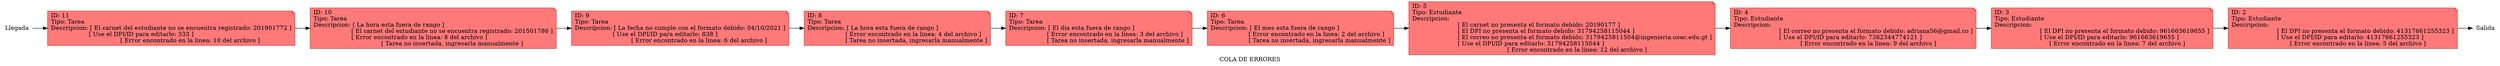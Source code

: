 digraph Errores {
 rankdir=LR;
 label="COLA DE ERRORES";
  node [shape = note, color="#c0392b", style=filled, fillcolor="#ff7979"];
N0[label="ID: 2 \lTipo: Estudiante \lDescripcion: \l			[ El DPI no presenta el formato debido: 41317661255323 ]\l			[ Use el DPI/ID para editarlo: 41317661255323 ]\l		[ Error encontrado en la linea: 5 del archivo ]"];
N1[label="ID: 3 \lTipo: Estudiante \lDescripcion: \l			[ El DPI no presenta el formato debido: 961663619655 ]\l			[ Use el DPI/ID para editarlo: 961663619655 ]\l		[ Error encontrado en la linea: 7 del archivo ]"];
N2[label="ID: 4 \lTipo: Estudiante \lDescripcion: \l			[ El correo no presenta el formato debido: adriana56@gmail.co ]\l			[ Use el DPI/ID para editarlo: 7382344774121 ]\l		[ Error encontrado en la linea: 9 del archivo ]"];
N3[label="ID: 5 \lTipo: Estudiante \lDescripcion: \l			[ El carnet no presenta el formato debido: 20190177 ]\l			[ El DPI no presenta el formato debido: 31794258115044 ]\l			[ El correo no presenta el formato debido: 3179425811504@ingenieria.usac.edu.gt ]\l			[ Use el DPI/ID para editarlo: 31794258115044 ]\l		[ Error encontrado en la linea: 12 del archivo ]"];
N4[label="ID: 6 \lTipo: Tarea \lDescripcion: [ El mes esta fuera de rango ]\l                    [ Error encontrado en la linea: 2 del archivo ]\l                    [ Tarea no insertada, ingresarla manualmente ]"];
N5[label="ID: 7 \lTipo: Tarea \lDescripcion: [ El dia esta fuera de rango ]\l                    [ Error encontrado en la linea: 3 del archivo ]\l                    [ Tarea no insertada, ingresarla manualmente ]"];
N6[label="ID: 8 \lTipo: Tarea \lDescripcion: [ La hora esta fuera de rango ]\l                    [ Error encontrado en la linea: 4 del archivo ]\l                    [ Tarea no insertada, ingresarla manualmente ]"];
N7[label="ID: 9 \lTipo: Tarea \lDescripcion: [ La fecha no cumple con el formato debido: 04/10/2021 ]\l                    [ Use el DPI/ID para editarlo: 838 ]\l                    [ Error encontrado en la linea: 6 del archivo ]"];
N8[label="ID: 10 \lTipo: Tarea \lDescripcion: [ La hora esta fuera de rango ]\l                    [ El carnet del estudiante no se encuentra registrado: 201501786 ]\l                    [ Error encontrado en la linea: 8 del archivo ]\l                    [ Tarea no insertada, ingresarla manualmente ]"];
N9[label="ID: 11 \lTipo: Tarea \lDescripcion: [ El carnet del estudiante no se encuentra registrado: 201901772 ]\l                    [ Use el DPI/ID para editarlo: 333 ]\l                    [ Error encontrado en la linea: 10 del archivo ]"];
aux[label="Salida", shape=none, style=none];
 aux1[label="Llegada", shape=none, style=none];
N1->N0;
N2->N1;
N3->N2;
N4->N3;
N5->N4;
N6->N5;
N7->N6;
N8->N7;
N9->N8;
N0->aux; 
 aux1->N9;
}